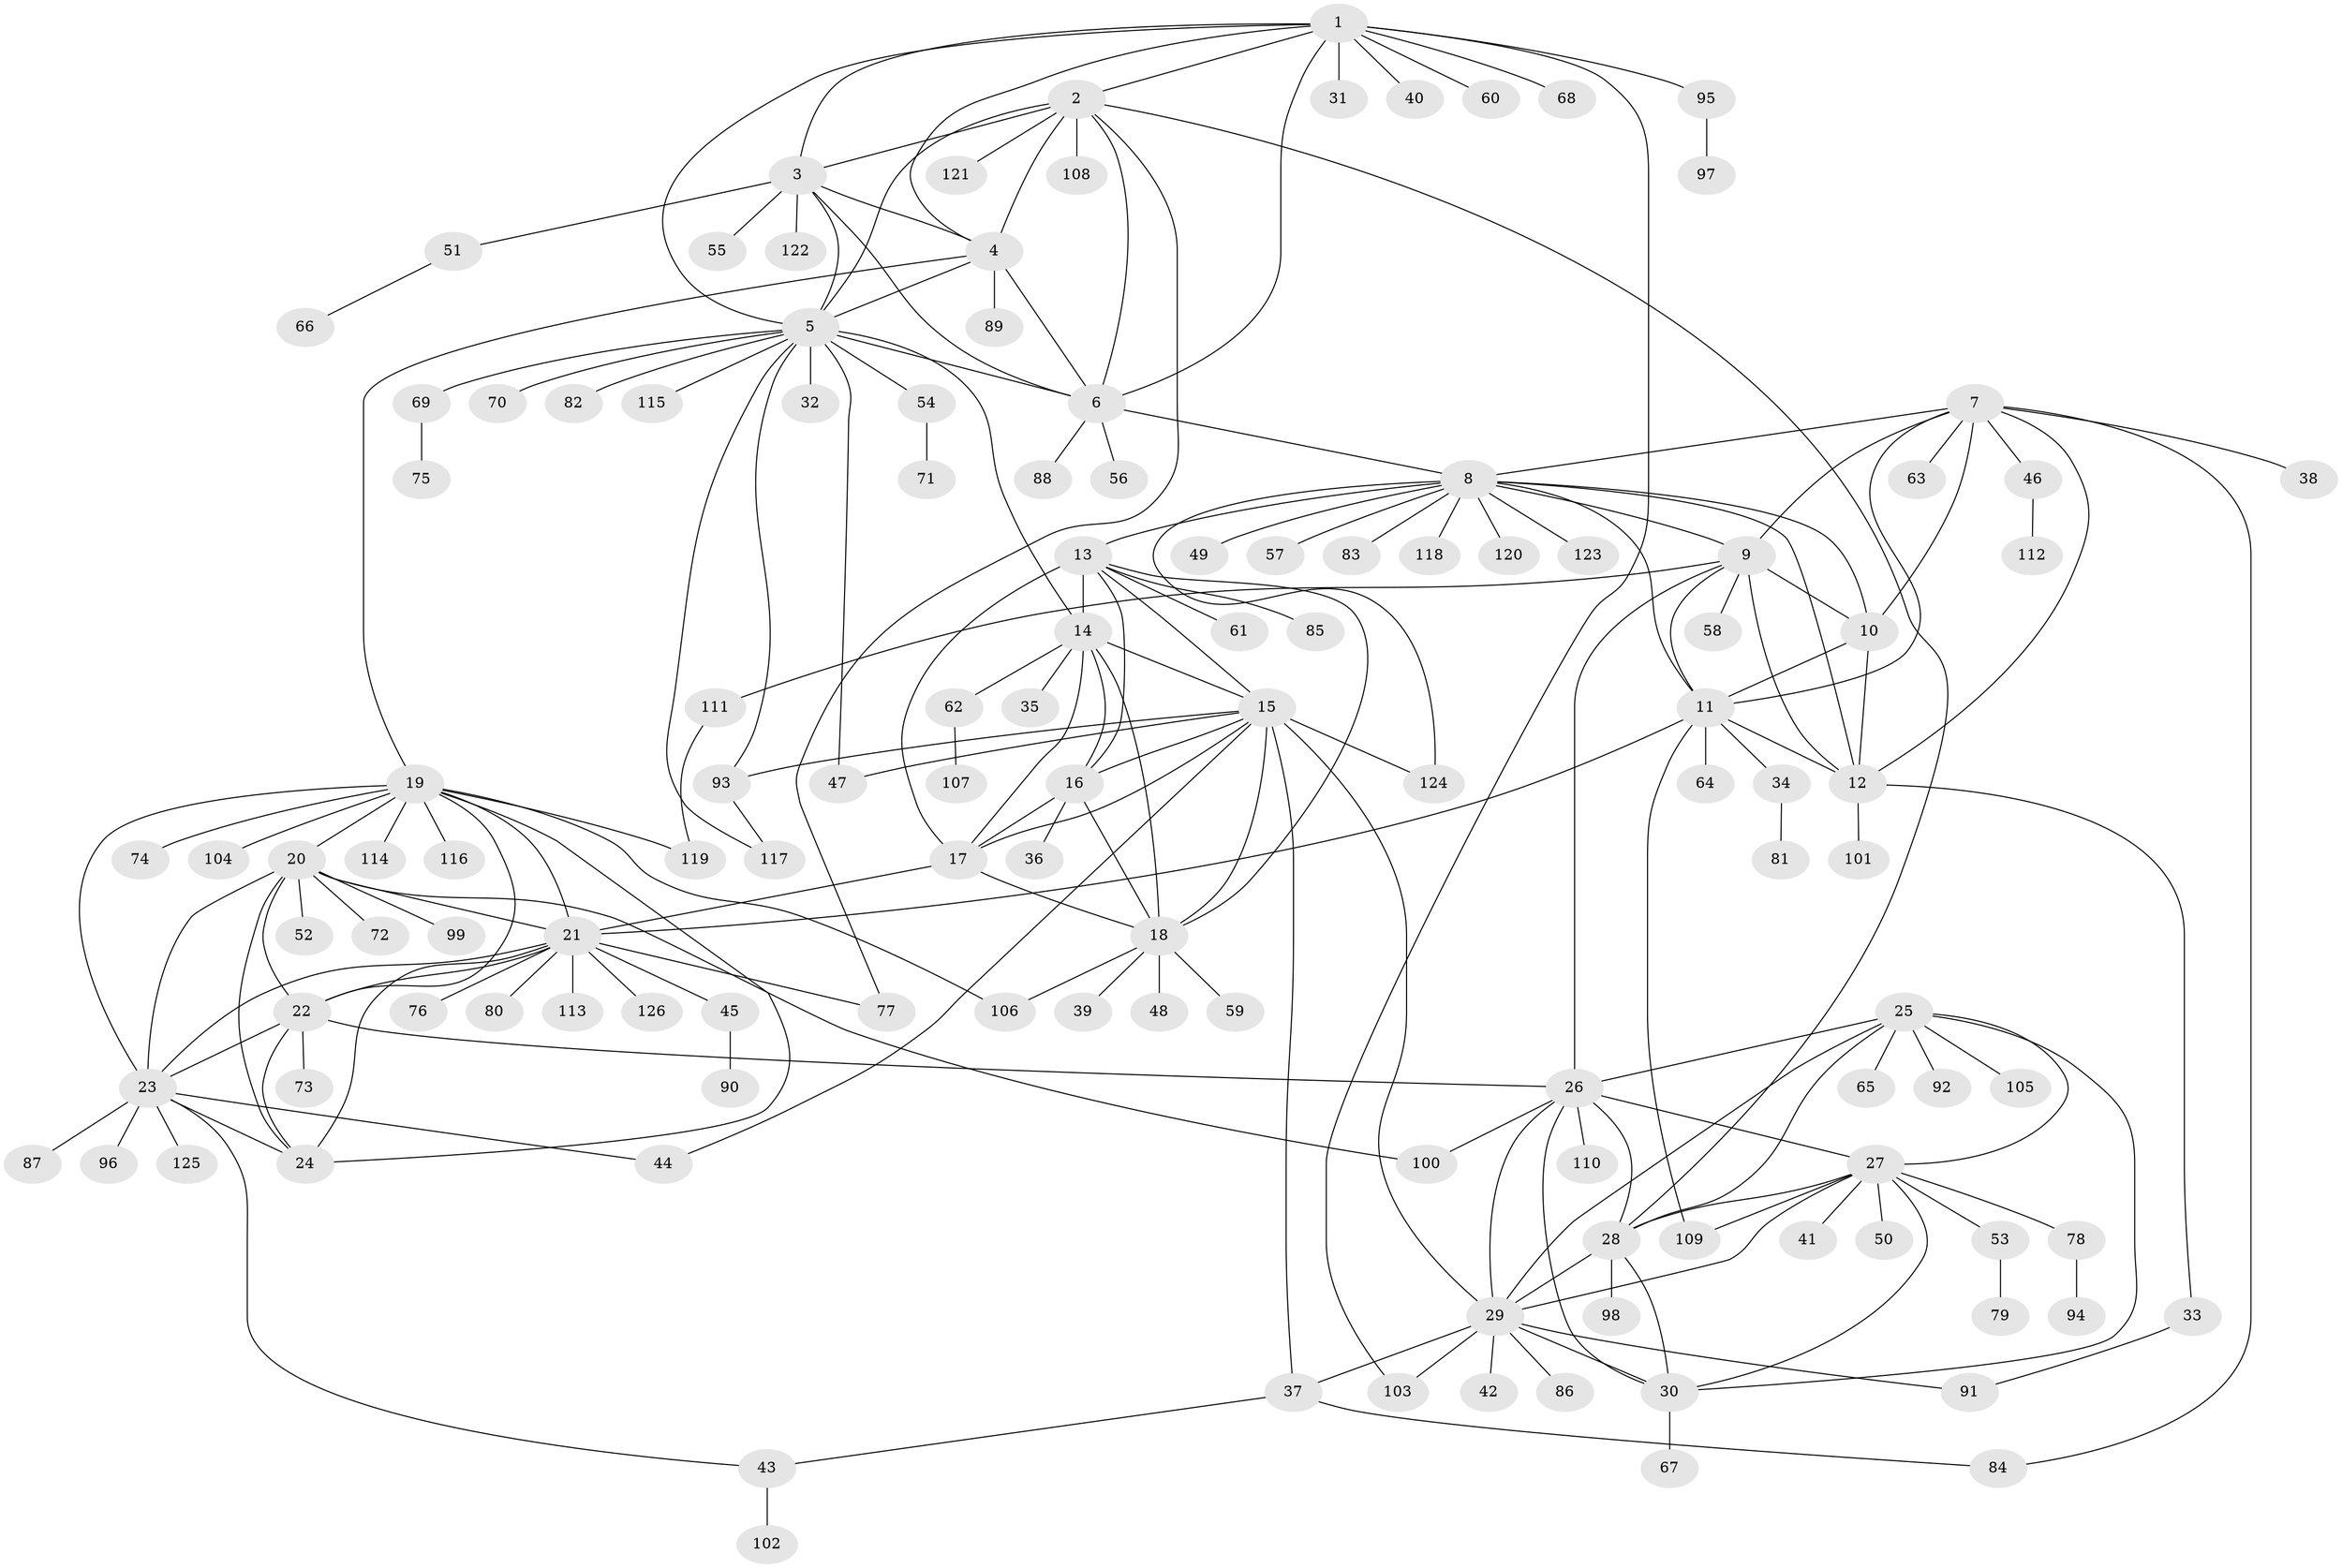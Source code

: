 // coarse degree distribution, {1: 0.5098039215686274, 6: 0.0784313725490196, 7: 0.0392156862745098, 4: 0.058823529411764705, 2: 0.1568627450980392, 11: 0.0196078431372549, 8: 0.0392156862745098, 3: 0.0196078431372549, 9: 0.058823529411764705, 5: 0.0196078431372549}
// Generated by graph-tools (version 1.1) at 2025/37/03/04/25 23:37:47]
// undirected, 126 vertices, 196 edges
graph export_dot {
  node [color=gray90,style=filled];
  1;
  2;
  3;
  4;
  5;
  6;
  7;
  8;
  9;
  10;
  11;
  12;
  13;
  14;
  15;
  16;
  17;
  18;
  19;
  20;
  21;
  22;
  23;
  24;
  25;
  26;
  27;
  28;
  29;
  30;
  31;
  32;
  33;
  34;
  35;
  36;
  37;
  38;
  39;
  40;
  41;
  42;
  43;
  44;
  45;
  46;
  47;
  48;
  49;
  50;
  51;
  52;
  53;
  54;
  55;
  56;
  57;
  58;
  59;
  60;
  61;
  62;
  63;
  64;
  65;
  66;
  67;
  68;
  69;
  70;
  71;
  72;
  73;
  74;
  75;
  76;
  77;
  78;
  79;
  80;
  81;
  82;
  83;
  84;
  85;
  86;
  87;
  88;
  89;
  90;
  91;
  92;
  93;
  94;
  95;
  96;
  97;
  98;
  99;
  100;
  101;
  102;
  103;
  104;
  105;
  106;
  107;
  108;
  109;
  110;
  111;
  112;
  113;
  114;
  115;
  116;
  117;
  118;
  119;
  120;
  121;
  122;
  123;
  124;
  125;
  126;
  1 -- 2;
  1 -- 3;
  1 -- 4;
  1 -- 5;
  1 -- 6;
  1 -- 31;
  1 -- 40;
  1 -- 60;
  1 -- 68;
  1 -- 95;
  1 -- 103;
  2 -- 3;
  2 -- 4;
  2 -- 5;
  2 -- 6;
  2 -- 28;
  2 -- 77;
  2 -- 108;
  2 -- 121;
  3 -- 4;
  3 -- 5;
  3 -- 6;
  3 -- 51;
  3 -- 55;
  3 -- 122;
  4 -- 5;
  4 -- 6;
  4 -- 19;
  4 -- 89;
  5 -- 6;
  5 -- 14;
  5 -- 32;
  5 -- 47;
  5 -- 54;
  5 -- 69;
  5 -- 70;
  5 -- 82;
  5 -- 93;
  5 -- 115;
  5 -- 117;
  6 -- 8;
  6 -- 56;
  6 -- 88;
  7 -- 8;
  7 -- 9;
  7 -- 10;
  7 -- 11;
  7 -- 12;
  7 -- 38;
  7 -- 46;
  7 -- 63;
  7 -- 84;
  8 -- 9;
  8 -- 10;
  8 -- 11;
  8 -- 12;
  8 -- 13;
  8 -- 49;
  8 -- 57;
  8 -- 83;
  8 -- 118;
  8 -- 120;
  8 -- 123;
  8 -- 124;
  9 -- 10;
  9 -- 11;
  9 -- 12;
  9 -- 26;
  9 -- 58;
  9 -- 111;
  10 -- 11;
  10 -- 12;
  11 -- 12;
  11 -- 21;
  11 -- 34;
  11 -- 64;
  11 -- 109;
  12 -- 33;
  12 -- 101;
  13 -- 14;
  13 -- 15;
  13 -- 16;
  13 -- 17;
  13 -- 18;
  13 -- 61;
  13 -- 85;
  14 -- 15;
  14 -- 16;
  14 -- 17;
  14 -- 18;
  14 -- 35;
  14 -- 62;
  15 -- 16;
  15 -- 17;
  15 -- 18;
  15 -- 29;
  15 -- 37;
  15 -- 44;
  15 -- 47;
  15 -- 93;
  15 -- 124;
  16 -- 17;
  16 -- 18;
  16 -- 36;
  17 -- 18;
  17 -- 21;
  18 -- 39;
  18 -- 48;
  18 -- 59;
  18 -- 106;
  19 -- 20;
  19 -- 21;
  19 -- 22;
  19 -- 23;
  19 -- 24;
  19 -- 74;
  19 -- 104;
  19 -- 106;
  19 -- 114;
  19 -- 116;
  19 -- 119;
  20 -- 21;
  20 -- 22;
  20 -- 23;
  20 -- 24;
  20 -- 52;
  20 -- 72;
  20 -- 99;
  20 -- 100;
  21 -- 22;
  21 -- 23;
  21 -- 24;
  21 -- 45;
  21 -- 76;
  21 -- 77;
  21 -- 80;
  21 -- 113;
  21 -- 126;
  22 -- 23;
  22 -- 24;
  22 -- 26;
  22 -- 73;
  23 -- 24;
  23 -- 43;
  23 -- 44;
  23 -- 87;
  23 -- 96;
  23 -- 125;
  25 -- 26;
  25 -- 27;
  25 -- 28;
  25 -- 29;
  25 -- 30;
  25 -- 65;
  25 -- 92;
  25 -- 105;
  26 -- 27;
  26 -- 28;
  26 -- 29;
  26 -- 30;
  26 -- 100;
  26 -- 110;
  27 -- 28;
  27 -- 29;
  27 -- 30;
  27 -- 41;
  27 -- 50;
  27 -- 53;
  27 -- 78;
  27 -- 109;
  28 -- 29;
  28 -- 30;
  28 -- 98;
  29 -- 30;
  29 -- 37;
  29 -- 42;
  29 -- 86;
  29 -- 91;
  29 -- 103;
  30 -- 67;
  33 -- 91;
  34 -- 81;
  37 -- 43;
  37 -- 84;
  43 -- 102;
  45 -- 90;
  46 -- 112;
  51 -- 66;
  53 -- 79;
  54 -- 71;
  62 -- 107;
  69 -- 75;
  78 -- 94;
  93 -- 117;
  95 -- 97;
  111 -- 119;
}
